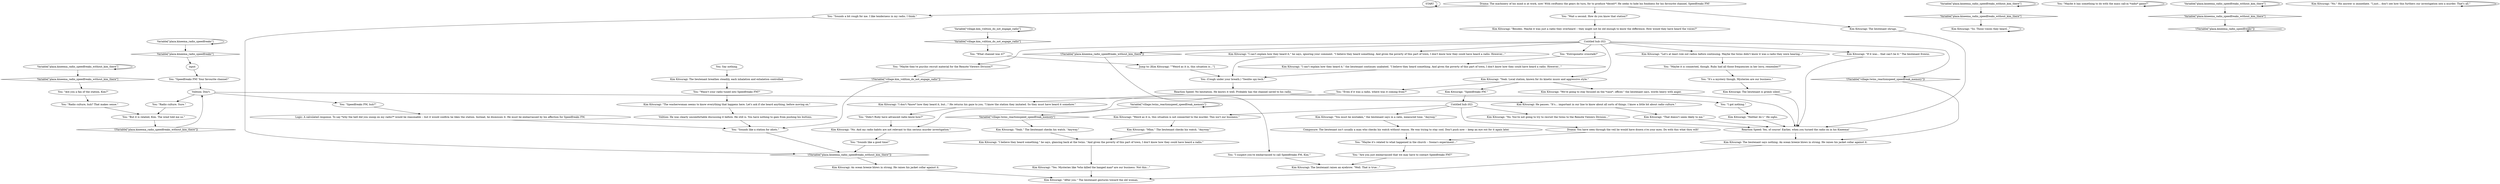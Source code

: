# KIM SWITCH / TWINS AND RADIO
# Fires after you've heard the Twins testimony with Kim. He reveals he knows the station. Weird if true, worth giving them a call.
# ==================================================
digraph G {
	  0 [label="START"];
	  1 [label="input"];
	  2 [label="Kim Kitsuragi: \"So. Those voices they heard...\""];
	  3 [label="Variable[\"village.twins_reactionspeed_speedfreak_memory\"]"];
	  4 [label="Variable[\"village.twins_reactionspeed_speedfreak_memory\"]", shape=diamond];
	  5 [label="!(Variable[\"village.twins_reactionspeed_speedfreak_memory\"])", shape=diamond];
	  6 [label="You: \"Maybe they're psychic recruit material for the Remote Viewers Division?\""];
	  7 [label="You: \"Maybe it has something to do with the mass call-in *radio* game?\""];
	  8 [label="Kim Kitsuragi: \"That doesn't seem likely to me.\""];
	  9 [label="Drama: The machinery of his mind is at work, sire! With swiftness the gears do turn, for to produce *deceit*! He seeks to hide his fondness for his favourite channel, Speedfreaks FM!"];
	  10 [label="You: \"Maybe it is connected, though. Ruby had all those frequencies in her lorry, remember?\""];
	  11 [label="Kim Kitsuragi: \"The washerwoman seems to know everything that happens here. Let's ask if she heard anything, before moving on.\""];
	  12 [label="Variable[\"plaza.kineema_radio_speedfreaks_without_kim_there\"]"];
	  13 [label="Variable[\"plaza.kineema_radio_speedfreaks_without_kim_there\"]", shape=diamond];
	  14 [label="!(Variable[\"plaza.kineema_radio_speedfreaks_without_kim_there\"])", shape=diamond];
	  15 [label="Kim Kitsuragi: The lieutenant says nothing. An ocean breeze blows in strong. He raises his jacket collar against it."];
	  16 [label="Volition: Don't."];
	  17 [label="Kim Kitsuragi: The lieutenant breathes steadily, each inhalation and exhalation controlled."];
	  18 [label="Kim Kitsuragi: \"I can't explain how they heard it,\" the lieutenant continues unabated. \"I believe they heard something. And given the poverty of this part of town, I don't know how they could have heard a radio. However...\""];
	  19 [label="Kim Kitsuragi: \"If it was... that can't be it.\" The lieutenant frowns."];
	  20 [label="You: \"Even if it was a radio, where was it coming from?\""];
	  21 [label="You: \"Sounds a bit rough for me. I like tenderness in my radio, I think.\""];
	  22 [label="You: \"Radio culture, huh? That makes sense.\""];
	  23 [label="Kim Kitsuragi: \"No. And my radio habits are not relevant to this serious murder investigation.\""];
	  24 [label="Kim Kitsuragi: The lieutenant shrugs."];
	  25 [label="You: \"Radio culture. Sure.\""];
	  26 [label="You: \"Speedfreaks FM! Your favourite channel!\""];
	  27 [label="Variable[\"plaza.kineema_radio_speedfreaks_without_kim_there\"]"];
	  28 [label="Variable[\"plaza.kineema_radio_speedfreaks_without_kim_there\"]", shape=diamond];
	  29 [label="!(Variable[\"plaza.kineema_radio_speedfreaks_without_kim_there\"])", shape=diamond];
	  30 [label="You: \"Maybe it's related to what happened in the church -- Soona's experiment...\""];
	  31 [label="Jump to: [Kim Kitsuragi: \"\"Weird as it is, this situation is...\"]"];
	  32 [label="Kim Kitsuragi: \"Speedfreaks FM.\""];
	  33 [label="You: \"Sounds like a station for idiots.\""];
	  34 [label="Kim Kitsuragi: \"I can't explain how they heard it,\" he says, ignoring your comment. \"I believe they heard something. And given the poverty of this part of town, I don't know how they could have heard a radio. However...\""];
	  35 [label="You: \"Entroponetic crosstalk?\""];
	  36 [label="You: \"I got nothing.\""];
	  37 [label="You: \"Wait a second. How do you know that station?\""];
	  38 [label="You: \"Are you a fan of the station, Kim?\""];
	  39 [label="Kim Kitsuragi: \"You must be mistaken,\" the lieutenant says in a calm, measured tone. \"Anyway.\""];
	  40 [label="You: \"It's a mystery though. Mysteries are our business.\""];
	  41 [label="Kim Kitsuragi: The lieutenant raises an eyebrow. \"Well. That is true...\""];
	  42 [label="Kim Kitsuragi: \"No.\" His answer is immediate. \"I just... don't see how this furthers our investigation into a murder. That's all.\""];
	  43 [label="Kim Kitsuragi: An ocean breeze blows in strong. He raises his jacket collar against it."];
	  44 [label="Reaction Speed: No hesitation. He knows it well. Probably has the channel saved to his radio."];
	  45 [label="Kim Kitsuragi: \"We're going to stay focused on the *case*, officer,\" the lieutenant says, words heavy with anger."];
	  46 [label="You: \"Sounds like a good time!\""];
	  47 [label="Drama: You have seen through the veil he would have drawn o're your eyes. Do with this what thou wilt!"];
	  48 [label="You: \"Are you just embarrassed that we may have to contact Speedfreaks FM?\""];
	  49 [label="Kim Kitsuragi: The lieutenant is grimly silent."];
	  50 [label="Kim Kitsuragi: \"Yes. Mysteries like *who killed the hanged man* are our business. Not this...\""];
	  51 [label="Kim Kitsuragi: \"I don't *know* how they heard it, but...\" He returns his gaze to you. \"I know the station they imitated. So they must have heard it somehow.\""];
	  52 [label="You: \"Speedfreaks FM, huh?\""];
	  53 [label="You: \"Wasn't your radio tuned into Speedfreaks FM?\""];
	  54 [label="Variable[\"village.kim_volition_do_not_engage_radio\"]"];
	  55 [label="Variable[\"village.kim_volition_do_not_engage_radio\"]", shape=diamond];
	  56 [label="!(Variable[\"village.kim_volition_do_not_engage_radio\"])", shape=diamond];
	  57 [label="Kim Kitsuragi: \"No. You're not going to try to recruit the twins to the Remote Viewers Division...\""];
	  58 [label="You: \"I suspect you're embarrassed to call Speedfreaks FM, Kim.\""];
	  59 [label="Variable[\"plaza.kineema_radio_speedfreaks\"]"];
	  60 [label="Variable[\"plaza.kineema_radio_speedfreaks\"]", shape=diamond];
	  61 [label="!(Variable[\"plaza.kineema_radio_speedfreaks\"])", shape=diamond];
	  62 [label="Kim Kitsuragi: \"I believe they heard something,\" he says, glancing back at the twins. \"And given the poverty of this part of town, I don't know how they could have heard a radio.\""];
	  63 [label="Composure: The lieutenant isn't usually a man who checks his watch without reason. He was trying to stay cool. Don't push now -- keep an eye out for it again later."];
	  64 [label="Logic: A calculated response. To say *why the hell did you snoop on my radio?* would be reasonable -- but it would confirm he likes the station. Instead, he dismisses it. He must be embarrassed by his affection for Speedfreaks FM."];
	  65 [label="Kim Kitsuragi: \"Yeah. Local station, known for its kinetic music and aggressive style.\""];
	  66 [label="You: (Cough under your breath.) \"Seolite spy-tech.\""];
	  67 [label="Kim Kitsuragi: \"Weird as it is, this situation is not connected to the murder. This isn't our business.\""];
	  68 [label="You: \"But it is related, Kim. The wind told me so.\""];
	  69 [label="Kim Kitsuragi: \"Mhm.\" The lieutenant checks his watch. \"Anyway.\""];
	  70 [label="Untitled hub (02)"];
	  71 [label="Variable[\"plaza.kineema_radio_speedfreaks_without_kim_there\"]"];
	  72 [label="Variable[\"plaza.kineema_radio_speedfreaks_without_kim_there\"]", shape=diamond];
	  73 [label="!(Variable[\"plaza.kineema_radio_speedfreaks_without_kim_there\"])", shape=diamond];
	  74 [label="Kim Kitsuragi: \"Yeah.\" The lieutenant checks his watch. \"Anyway.\""];
	  75 [label="Reaction Speed: Yes, of course! Earlier, when you turned the radio on in his Kineema!"];
	  76 [label="Kim Kitsuragi: \"Let's at least rule out radios before continuing. Maybe the twins didn't know it was a radio they were hearing...\""];
	  77 [label="You: \"Didn't Ruby have advanced radio know-how?\""];
	  78 [label="You: \"What channel was it?\""];
	  79 [label="Volition: He was clearly uncomfortable discussing it before. He still is. You have nothing to gain from pushing his buttons."];
	  80 [label="Kim Kitsuragi: \"After you.\" The lieutenant gestures toward the old woman."];
	  81 [label="Kim Kitsuragi: \"Besides. Maybe it was just a radio they overheard -- they might not be old enough to know the difference. How would they have heard the voices?\""];
	  82 [label="Kim Kitsuragi: He pauses. \"It's... important in our line to know about all sorts of things. I know a little bit about radio culture.\""];
	  83 [label="You: Say nothing."];
	  84 [label="Kim Kitsuragi: \"Neither do I.\" He sighs."];
	  85 [label="Untitled hub (02)"];
	  0 -> 0
	  1 -> 26
	  2 -> 2
	  3 -> 3
	  3 -> 4
	  4 -> 74
	  5 -> 15
	  6 -> 56
	  7 -> 7
	  8 -> 75
	  9 -> 24
	  9 -> 21
	  9 -> 37
	  10 -> 40
	  11 -> 79
	  12 -> 12
	  12 -> 13
	  13 -> 38
	  14 -> 16
	  15 -> 80
	  16 -> 25
	  16 -> 82
	  16 -> 52
	  17 -> 53
	  18 -> 66
	  19 -> 75
	  20 -> 23
	  21 -> 73
	  22 -> 68
	  23 -> 46
	  24 -> 75
	  25 -> 68
	  26 -> 16
	  27 -> 27
	  27 -> 28
	  28 -> 61
	  29 -> 58
	  30 -> 48
	  31 -> 66
	  32 -> 70
	  33 -> 73
	  34 -> 66
	  35 -> 18
	  36 -> 84
	  37 -> 81
	  38 -> 22
	  39 -> 63
	  40 -> 49
	  42 -> 42
	  43 -> 80
	  44 -> 51
	  44 -> 36
	  45 -> 75
	  46 -> 73
	  47 -> 30
	  48 -> 41
	  49 -> 75
	  50 -> 80
	  51 -> 77
	  52 -> 64
	  53 -> 11
	  54 -> 54
	  54 -> 55
	  55 -> 78
	  56 -> 33
	  57 -> 75
	  58 -> 41
	  59 -> 59
	  59 -> 60
	  60 -> 1
	  61 -> 61
	  62 -> 50
	  63 -> 30
	  64 -> 33
	  65 -> 32
	  65 -> 20
	  65 -> 45
	  66 -> 44
	  67 -> 69
	  68 -> 14
	  69 -> 62
	  70 -> 57
	  70 -> 67
	  70 -> 39
	  70 -> 47
	  71 -> 72
	  71 -> 71
	  72 -> 2
	  73 -> 43
	  74 -> 62
	  75 -> 15
	  76 -> 10
	  77 -> 23
	  78 -> 31
	  79 -> 33
	  81 -> 85
	  82 -> 8
	  83 -> 17
	  84 -> 75
	  85 -> 65
	  85 -> 34
	  85 -> 35
	  85 -> 5
	  85 -> 6
	  85 -> 76
	  85 -> 19
	  85 -> 29
}

